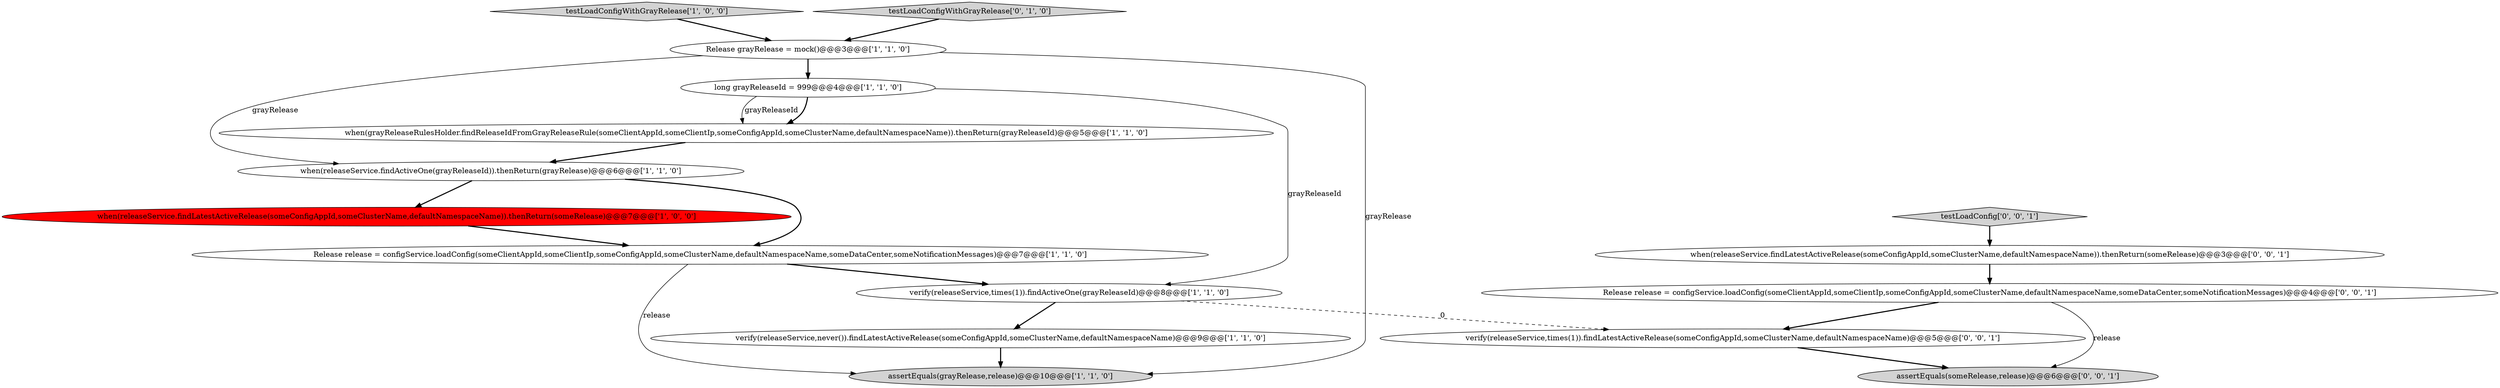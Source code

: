 digraph {
2 [style = filled, label = "when(releaseService.findActiveOne(grayReleaseId)).thenReturn(grayRelease)@@@6@@@['1', '1', '0']", fillcolor = white, shape = ellipse image = "AAA0AAABBB1BBB"];
5 [style = filled, label = "testLoadConfigWithGrayRelease['1', '0', '0']", fillcolor = lightgray, shape = diamond image = "AAA0AAABBB1BBB"];
3 [style = filled, label = "assertEquals(grayRelease,release)@@@10@@@['1', '1', '0']", fillcolor = lightgray, shape = ellipse image = "AAA0AAABBB1BBB"];
11 [style = filled, label = "when(releaseService.findLatestActiveRelease(someConfigAppId,someClusterName,defaultNamespaceName)).thenReturn(someRelease)@@@3@@@['0', '0', '1']", fillcolor = white, shape = ellipse image = "AAA0AAABBB3BBB"];
6 [style = filled, label = "Release grayRelease = mock()@@@3@@@['1', '1', '0']", fillcolor = white, shape = ellipse image = "AAA0AAABBB1BBB"];
8 [style = filled, label = "Release release = configService.loadConfig(someClientAppId,someClientIp,someConfigAppId,someClusterName,defaultNamespaceName,someDataCenter,someNotificationMessages)@@@7@@@['1', '1', '0']", fillcolor = white, shape = ellipse image = "AAA0AAABBB1BBB"];
12 [style = filled, label = "Release release = configService.loadConfig(someClientAppId,someClientIp,someConfigAppId,someClusterName,defaultNamespaceName,someDataCenter,someNotificationMessages)@@@4@@@['0', '0', '1']", fillcolor = white, shape = ellipse image = "AAA0AAABBB3BBB"];
14 [style = filled, label = "testLoadConfig['0', '0', '1']", fillcolor = lightgray, shape = diamond image = "AAA0AAABBB3BBB"];
4 [style = filled, label = "verify(releaseService,never()).findLatestActiveRelease(someConfigAppId,someClusterName,defaultNamespaceName)@@@9@@@['1', '1', '0']", fillcolor = white, shape = ellipse image = "AAA0AAABBB1BBB"];
10 [style = filled, label = "testLoadConfigWithGrayRelease['0', '1', '0']", fillcolor = lightgray, shape = diamond image = "AAA0AAABBB2BBB"];
15 [style = filled, label = "verify(releaseService,times(1)).findLatestActiveRelease(someConfigAppId,someClusterName,defaultNamespaceName)@@@5@@@['0', '0', '1']", fillcolor = white, shape = ellipse image = "AAA0AAABBB3BBB"];
1 [style = filled, label = "verify(releaseService,times(1)).findActiveOne(grayReleaseId)@@@8@@@['1', '1', '0']", fillcolor = white, shape = ellipse image = "AAA0AAABBB1BBB"];
0 [style = filled, label = "long grayReleaseId = 999@@@4@@@['1', '1', '0']", fillcolor = white, shape = ellipse image = "AAA0AAABBB1BBB"];
7 [style = filled, label = "when(releaseService.findLatestActiveRelease(someConfigAppId,someClusterName,defaultNamespaceName)).thenReturn(someRelease)@@@7@@@['1', '0', '0']", fillcolor = red, shape = ellipse image = "AAA1AAABBB1BBB"];
13 [style = filled, label = "assertEquals(someRelease,release)@@@6@@@['0', '0', '1']", fillcolor = lightgray, shape = ellipse image = "AAA0AAABBB3BBB"];
9 [style = filled, label = "when(grayReleaseRulesHolder.findReleaseIdFromGrayReleaseRule(someClientAppId,someClientIp,someConfigAppId,someClusterName,defaultNamespaceName)).thenReturn(grayReleaseId)@@@5@@@['1', '1', '0']", fillcolor = white, shape = ellipse image = "AAA0AAABBB1BBB"];
4->3 [style = bold, label=""];
6->2 [style = solid, label="grayRelease"];
1->4 [style = bold, label=""];
0->9 [style = bold, label=""];
15->13 [style = bold, label=""];
8->3 [style = solid, label="release"];
0->1 [style = solid, label="grayReleaseId"];
9->2 [style = bold, label=""];
1->15 [style = dashed, label="0"];
12->15 [style = bold, label=""];
11->12 [style = bold, label=""];
6->0 [style = bold, label=""];
6->3 [style = solid, label="grayRelease"];
7->8 [style = bold, label=""];
10->6 [style = bold, label=""];
8->1 [style = bold, label=""];
5->6 [style = bold, label=""];
0->9 [style = solid, label="grayReleaseId"];
2->7 [style = bold, label=""];
14->11 [style = bold, label=""];
2->8 [style = bold, label=""];
12->13 [style = solid, label="release"];
}
